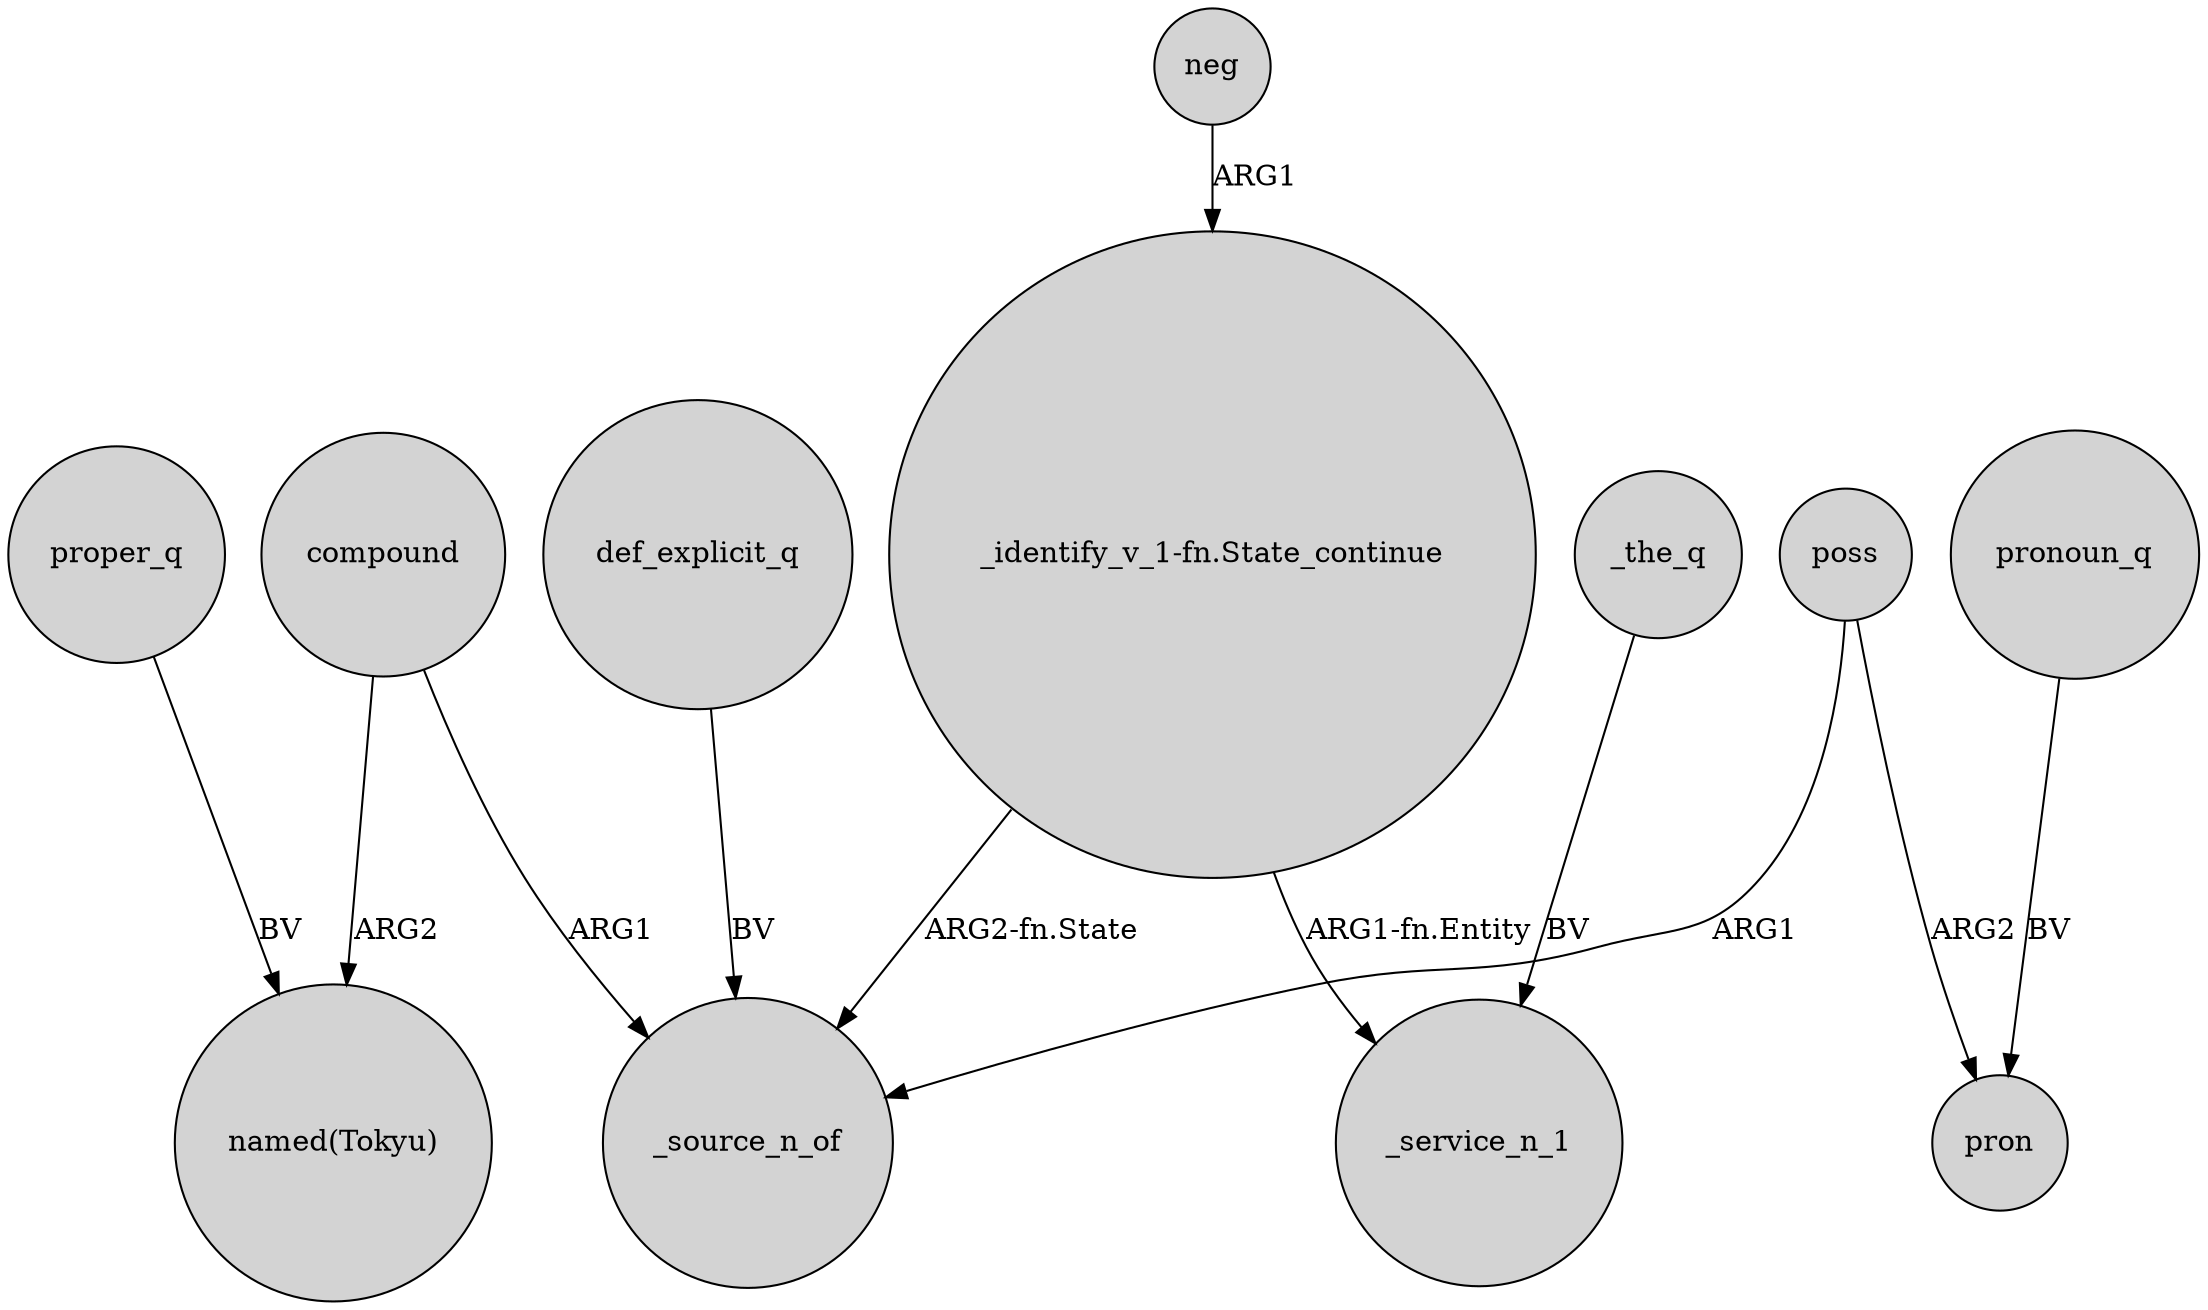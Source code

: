digraph {
	node [shape=circle style=filled]
	"_identify_v_1-fn.State_continue" -> _source_n_of [label="ARG2-fn.State"]
	compound -> _source_n_of [label=ARG1]
	def_explicit_q -> _source_n_of [label=BV]
	neg -> "_identify_v_1-fn.State_continue" [label=ARG1]
	proper_q -> "named(Tokyu)" [label=BV]
	compound -> "named(Tokyu)" [label=ARG2]
	poss -> _source_n_of [label=ARG1]
	_the_q -> _service_n_1 [label=BV]
	pronoun_q -> pron [label=BV]
	"_identify_v_1-fn.State_continue" -> _service_n_1 [label="ARG1-fn.Entity"]
	poss -> pron [label=ARG2]
}
